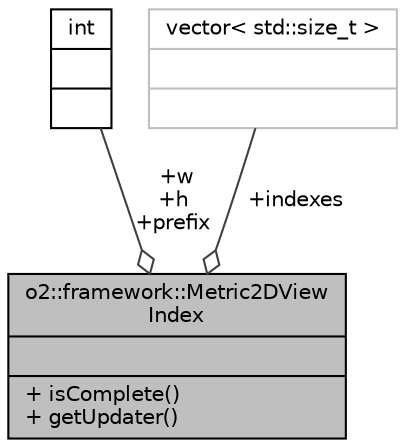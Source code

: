 digraph "o2::framework::Metric2DViewIndex"
{
 // INTERACTIVE_SVG=YES
  bgcolor="transparent";
  edge [fontname="Helvetica",fontsize="10",labelfontname="Helvetica",labelfontsize="10"];
  node [fontname="Helvetica",fontsize="10",shape=record];
  Node1 [label="{o2::framework::Metric2DView\lIndex\n||+ isComplete()\l+ getUpdater()\l}",height=0.2,width=0.4,color="black", fillcolor="grey75", style="filled" fontcolor="black"];
  Node2 -> Node1 [color="grey25",fontsize="10",style="solid",label=" +w\n+h\n+prefix" ,arrowhead="odiamond",fontname="Helvetica"];
  Node2 [label="{int\n||}",height=0.2,width=0.4,color="black",URL="$d1/da0/classint.html"];
  Node3 -> Node1 [color="grey25",fontsize="10",style="solid",label=" +indexes" ,arrowhead="odiamond",fontname="Helvetica"];
  Node3 [label="{vector\< std::size_t \>\n||}",height=0.2,width=0.4,color="grey75"];
}
